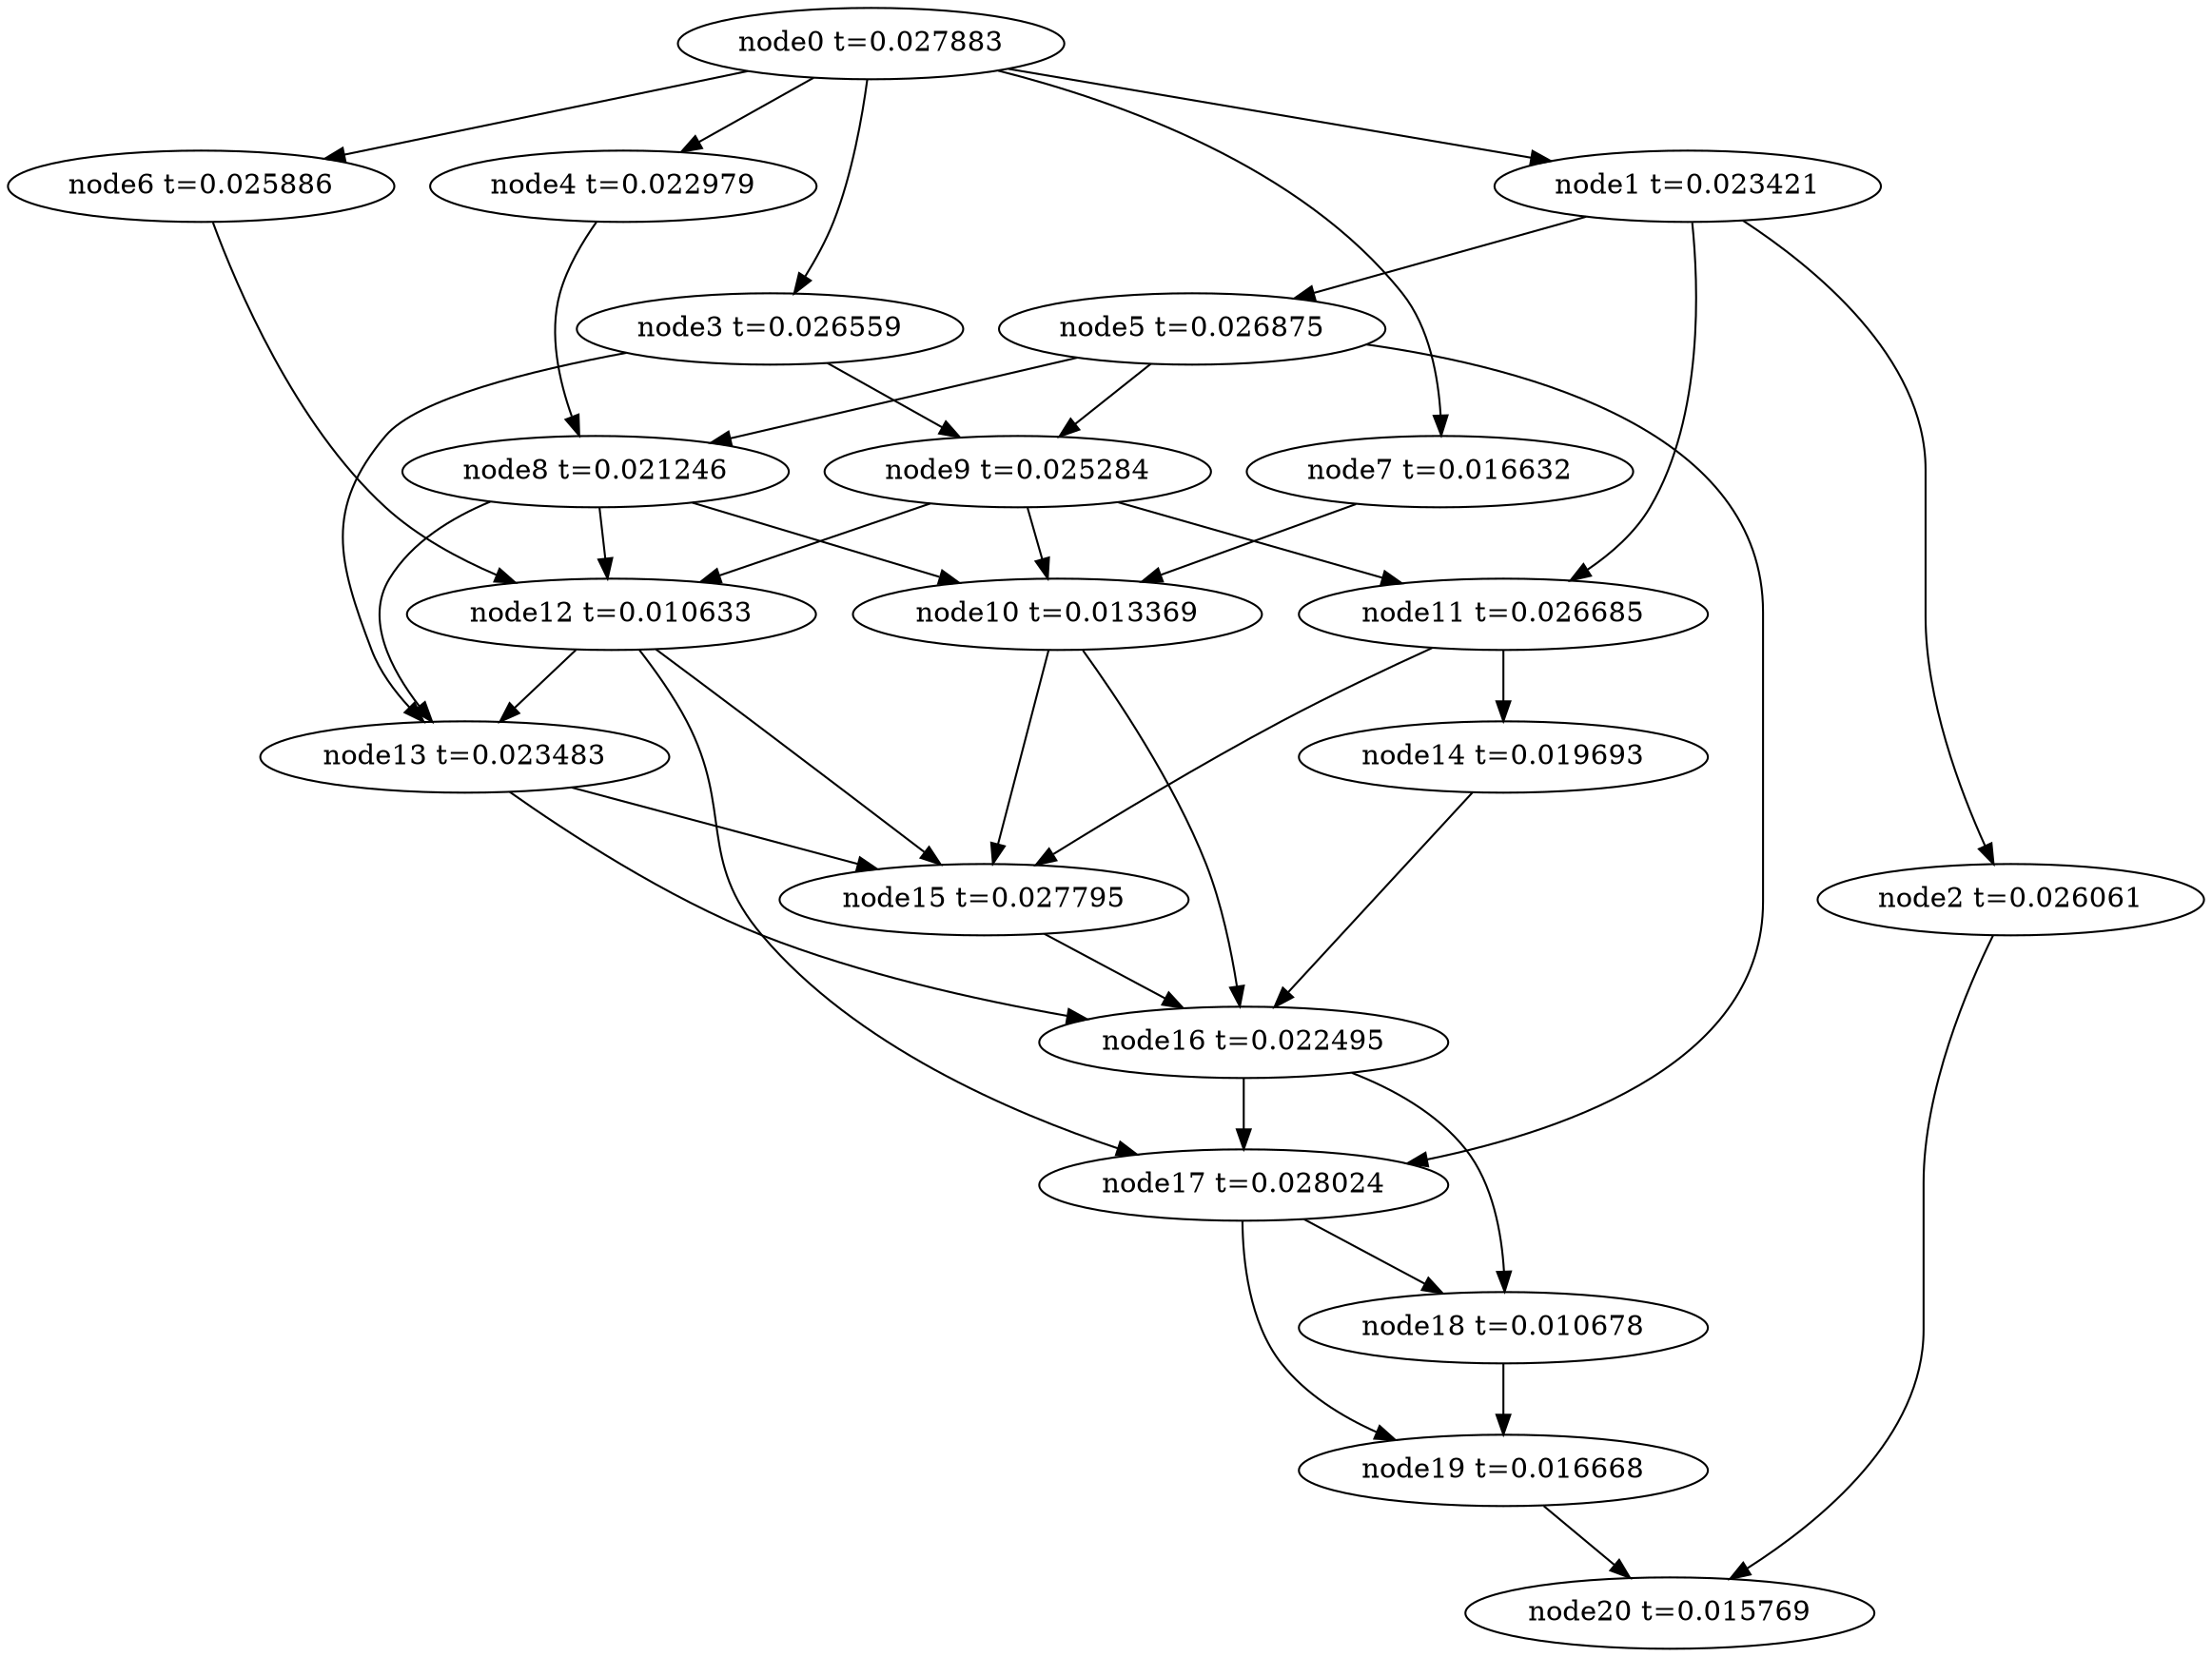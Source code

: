 digraph g{
	node20[label="node20 t=0.015769"]
	node19 -> node20
	node19[label="node19 t=0.016668"];
	node18 -> node19
	node18[label="node18 t=0.010678"];
	node17 -> node19
	node17 -> node18
	node17[label="node17 t=0.028024"];
	node16 -> node18
	node16 -> node17
	node16[label="node16 t=0.022495"];
	node15 -> node16
	node15[label="node15 t=0.027795"];
	node14 -> node16
	node14[label="node14 t=0.019693"];
	node13 -> node16
	node13 -> node15
	node13[label="node13 t=0.023483"];
	node12 -> node17
	node12 -> node15
	node12 -> node13
	node12[label="node12 t=0.010633"];
	node11 -> node15
	node11 -> node14
	node11[label="node11 t=0.026685"];
	node10 -> node16
	node10 -> node15
	node10[label="node10 t=0.013369"];
	node9 -> node12
	node9 -> node11
	node9 -> node10
	node9[label="node9 t=0.025284"];
	node8 -> node13
	node8 -> node12
	node8 -> node10
	node8[label="node8 t=0.021246"];
	node7 -> node10
	node7[label="node7 t=0.016632"];
	node6 -> node12
	node6[label="node6 t=0.025886"];
	node5 -> node17
	node5 -> node9
	node5 -> node8
	node5[label="node5 t=0.026875"];
	node4 -> node8
	node4[label="node4 t=0.022979"];
	node3 -> node13
	node3 -> node9
	node3[label="node3 t=0.026559"];
	node2 -> node20
	node2[label="node2 t=0.026061"];
	node1 -> node11
	node1 -> node5
	node1 -> node2
	node1[label="node1 t=0.023421"];
	node0 -> node7
	node0 -> node6
	node0 -> node4
	node0 -> node3
	node0 -> node1
	node0[label="node0 t=0.027883"];
}

